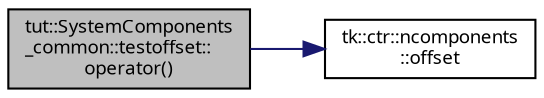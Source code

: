 digraph "tut::SystemComponents_common::testoffset::operator()"
{
 // INTERACTIVE_SVG=YES
  bgcolor="transparent";
  edge [fontname="sans-serif",fontsize="9",labelfontname="sans-serif",labelfontsize="9"];
  node [fontname="sans-serif",fontsize="9",shape=record];
  rankdir="LR";
  Node1 [label="tut::SystemComponents\l_common::testoffset::\loperator()",height=0.2,width=0.4,color="black", fillcolor="grey75", style="filled", fontcolor="black"];
  Node1 -> Node2 [color="midnightblue",fontsize="9",style="solid",fontname="sans-serif"];
  Node2 [label="tk::ctr::ncomponents\l::offset",height=0.2,width=0.4,color="black",URL="$classtk_1_1ctr_1_1ncomponents.html#a5d0aa7d1a4309c22f0411e9568774b6a"];
}
